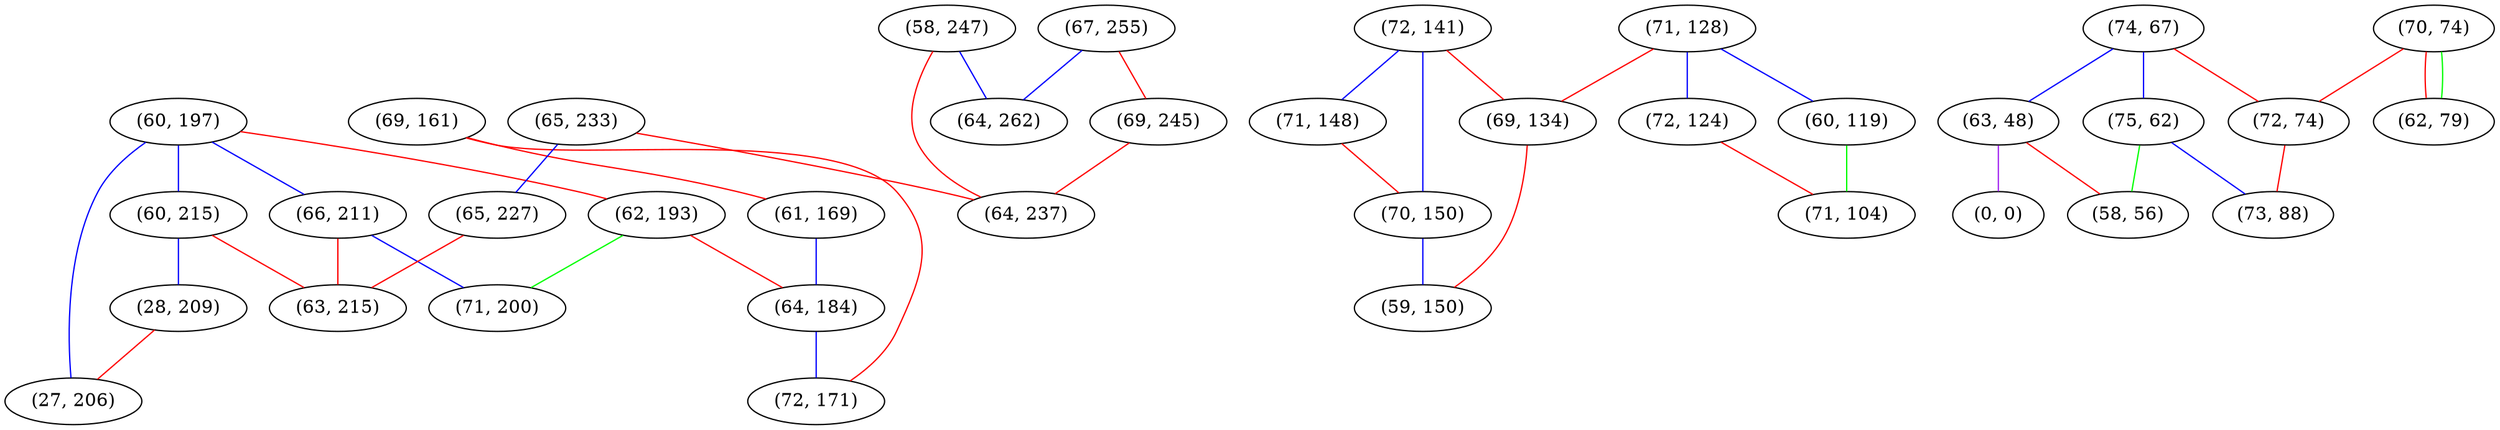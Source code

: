 graph "" {
"(60, 197)";
"(58, 247)";
"(60, 215)";
"(67, 255)";
"(72, 141)";
"(74, 67)";
"(62, 193)";
"(71, 128)";
"(75, 62)";
"(66, 211)";
"(60, 119)";
"(70, 74)";
"(63, 48)";
"(72, 74)";
"(64, 262)";
"(69, 245)";
"(72, 124)";
"(69, 161)";
"(73, 88)";
"(65, 233)";
"(58, 56)";
"(0, 0)";
"(62, 79)";
"(69, 134)";
"(61, 169)";
"(64, 184)";
"(64, 237)";
"(28, 209)";
"(71, 104)";
"(71, 148)";
"(65, 227)";
"(27, 206)";
"(63, 215)";
"(70, 150)";
"(71, 200)";
"(72, 171)";
"(59, 150)";
"(60, 197)" -- "(62, 193)"  [color=red, key=0, weight=1];
"(60, 197)" -- "(66, 211)"  [color=blue, key=0, weight=3];
"(60, 197)" -- "(60, 215)"  [color=blue, key=0, weight=3];
"(60, 197)" -- "(27, 206)"  [color=blue, key=0, weight=3];
"(58, 247)" -- "(64, 262)"  [color=blue, key=0, weight=3];
"(58, 247)" -- "(64, 237)"  [color=red, key=0, weight=1];
"(60, 215)" -- "(28, 209)"  [color=blue, key=0, weight=3];
"(60, 215)" -- "(63, 215)"  [color=red, key=0, weight=1];
"(67, 255)" -- "(64, 262)"  [color=blue, key=0, weight=3];
"(67, 255)" -- "(69, 245)"  [color=red, key=0, weight=1];
"(72, 141)" -- "(69, 134)"  [color=red, key=0, weight=1];
"(72, 141)" -- "(71, 148)"  [color=blue, key=0, weight=3];
"(72, 141)" -- "(70, 150)"  [color=blue, key=0, weight=3];
"(74, 67)" -- "(63, 48)"  [color=blue, key=0, weight=3];
"(74, 67)" -- "(72, 74)"  [color=red, key=0, weight=1];
"(74, 67)" -- "(75, 62)"  [color=blue, key=0, weight=3];
"(62, 193)" -- "(64, 184)"  [color=red, key=0, weight=1];
"(62, 193)" -- "(71, 200)"  [color=green, key=0, weight=2];
"(71, 128)" -- "(69, 134)"  [color=red, key=0, weight=1];
"(71, 128)" -- "(60, 119)"  [color=blue, key=0, weight=3];
"(71, 128)" -- "(72, 124)"  [color=blue, key=0, weight=3];
"(75, 62)" -- "(58, 56)"  [color=green, key=0, weight=2];
"(75, 62)" -- "(73, 88)"  [color=blue, key=0, weight=3];
"(66, 211)" -- "(71, 200)"  [color=blue, key=0, weight=3];
"(66, 211)" -- "(63, 215)"  [color=red, key=0, weight=1];
"(60, 119)" -- "(71, 104)"  [color=green, key=0, weight=2];
"(70, 74)" -- "(62, 79)"  [color=red, key=0, weight=1];
"(70, 74)" -- "(62, 79)"  [color=green, key=1, weight=2];
"(70, 74)" -- "(72, 74)"  [color=red, key=0, weight=1];
"(63, 48)" -- "(58, 56)"  [color=red, key=0, weight=1];
"(63, 48)" -- "(0, 0)"  [color=purple, key=0, weight=4];
"(72, 74)" -- "(73, 88)"  [color=red, key=0, weight=1];
"(69, 245)" -- "(64, 237)"  [color=red, key=0, weight=1];
"(72, 124)" -- "(71, 104)"  [color=red, key=0, weight=1];
"(69, 161)" -- "(61, 169)"  [color=red, key=0, weight=1];
"(69, 161)" -- "(72, 171)"  [color=red, key=0, weight=1];
"(65, 233)" -- "(65, 227)"  [color=blue, key=0, weight=3];
"(65, 233)" -- "(64, 237)"  [color=red, key=0, weight=1];
"(69, 134)" -- "(59, 150)"  [color=red, key=0, weight=1];
"(61, 169)" -- "(64, 184)"  [color=blue, key=0, weight=3];
"(64, 184)" -- "(72, 171)"  [color=blue, key=0, weight=3];
"(28, 209)" -- "(27, 206)"  [color=red, key=0, weight=1];
"(71, 148)" -- "(70, 150)"  [color=red, key=0, weight=1];
"(65, 227)" -- "(63, 215)"  [color=red, key=0, weight=1];
"(70, 150)" -- "(59, 150)"  [color=blue, key=0, weight=3];
}
